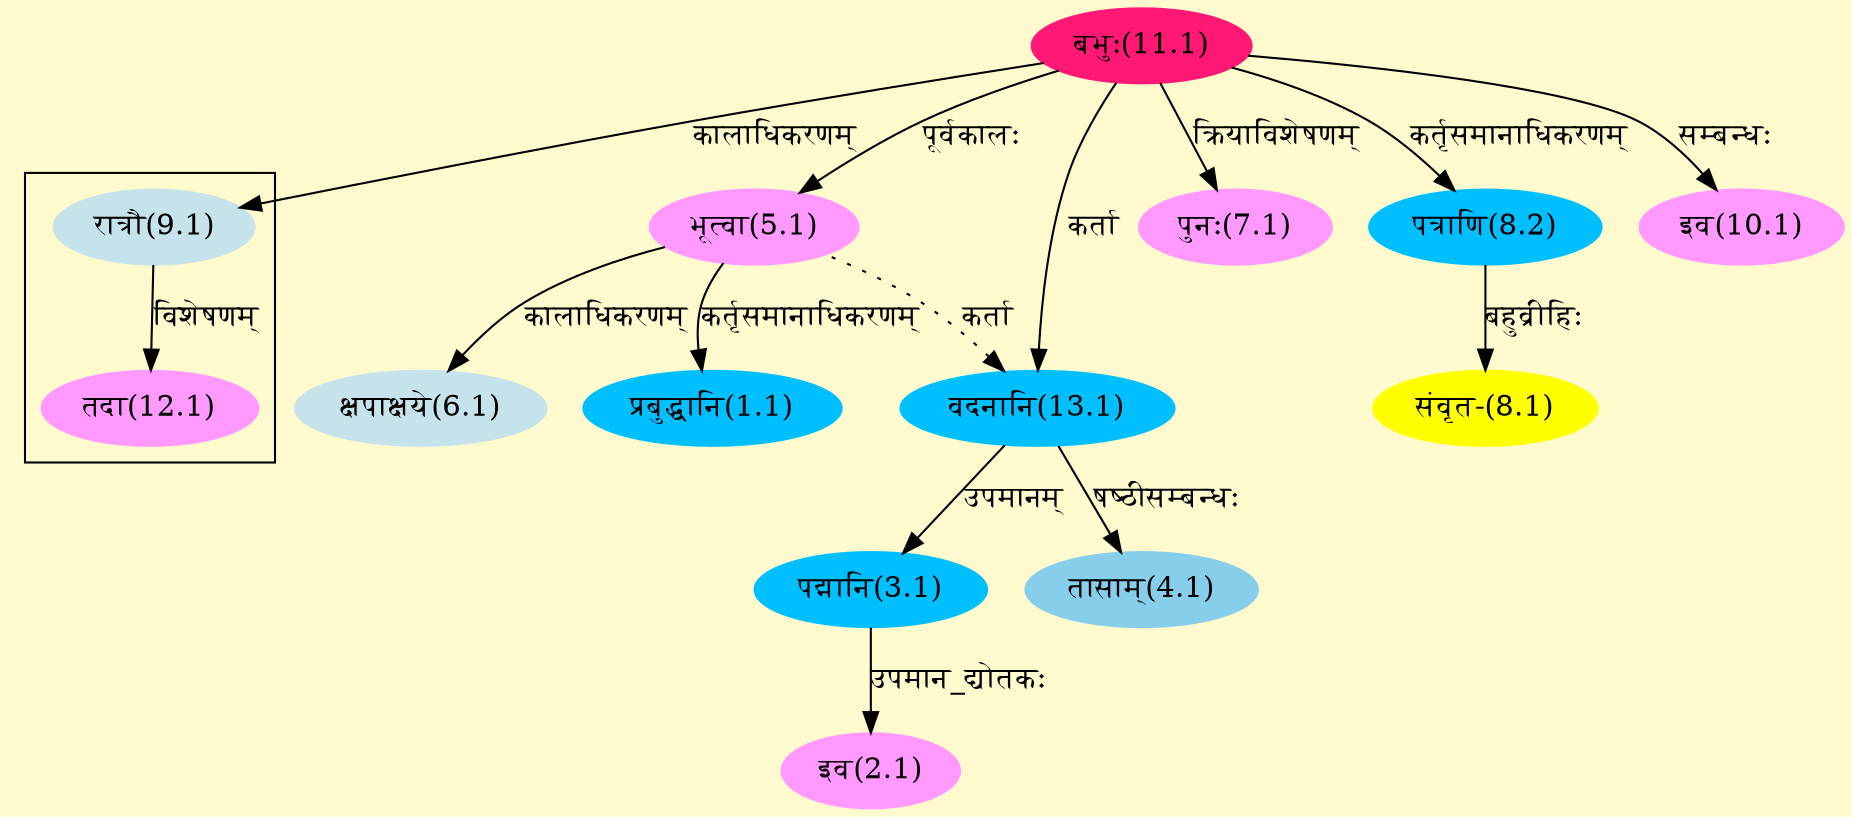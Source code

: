 digraph G{
rankdir=BT;
 compound=true;
 bgcolor="lemonchiffon1";

subgraph cluster_1{
Node12_1 [style=filled, color="#FF99FF" label = "तदा(12.1)"]
Node9_1 [style=filled, color="#C6E2EB" label = "रात्रौ(9.1)"]

}
Node1_1 [style=filled, color="#00BFFF" label = "प्रबुद्धानि(1.1)"]
Node5_1 [style=filled, color="#FF99FF" label = "भूत्वा(5.1)"]
Node2_1 [style=filled, color="#FF99FF" label = "इव(2.1)"]
Node3_1 [style=filled, color="#00BFFF" label = "पद्मानि(3.1)"]
Node13_1 [style=filled, color="#00BFFF" label = "वदनानि(13.1)"]
Node4_1 [style=filled, color="#87CEEB" label = "तासाम्(4.1)"]
Node11_1 [style=filled, color="#FF1975" label = "बभुः(11.1)"]
Node6_1 [style=filled, color="#C6E2EB" label = "क्षपाक्षये(6.1)"]
Node7_1 [style=filled, color="#FF99FF" label = "पुनः(7.1)"]
Node8_1 [style=filled, color="#FFFF00" label = "संवृत-(8.1)"]
Node8_2 [style=filled, color="#00BFFF" label = "पत्राणि(8.2)"]
Node9_1 [style=filled, color="#C6E2EB" label = "रात्रौ(9.1)"]
Node10_1 [style=filled, color="#FF99FF" label = "इव(10.1)"]
/* Start of Relations section */

Node1_1 -> Node5_1 [  label="कर्तृसमानाधिकरणम्"  dir="back" ]
Node2_1 -> Node3_1 [  label="उपमान_द्योतकः"  dir="back" ]
Node3_1 -> Node13_1 [  label="उपमानम्"  dir="back" ]
Node4_1 -> Node13_1 [  label="षष्ठीसम्बन्धः"  dir="back" ]
Node5_1 -> Node11_1 [  label="पूर्वकालः"  dir="back" ]
Node6_1 -> Node5_1 [  label="कालाधिकरणम्"  dir="back" ]
Node7_1 -> Node11_1 [  label="क्रियाविशेषणम्"  dir="back" ]
Node8_1 -> Node8_2 [  label="बहुव्रीहिः"  dir="back" ]
Node8_2 -> Node11_1 [  label="कर्तृसमानाधिकरणम्"  dir="back" ]
Node9_1 -> Node11_1 [  label="कालाधिकरणम्"  dir="back" ]
Node10_1 -> Node11_1 [  label="सम्बन्धः"  dir="back" ]
Node12_1 -> Node9_1 [  label="विशेषणम्"  dir="back" ]
Node13_1 -> Node11_1 [  label="कर्ता"  dir="back" ]
Node13_1 -> Node5_1 [ style=dotted label="कर्ता"  dir="back" ]
}
